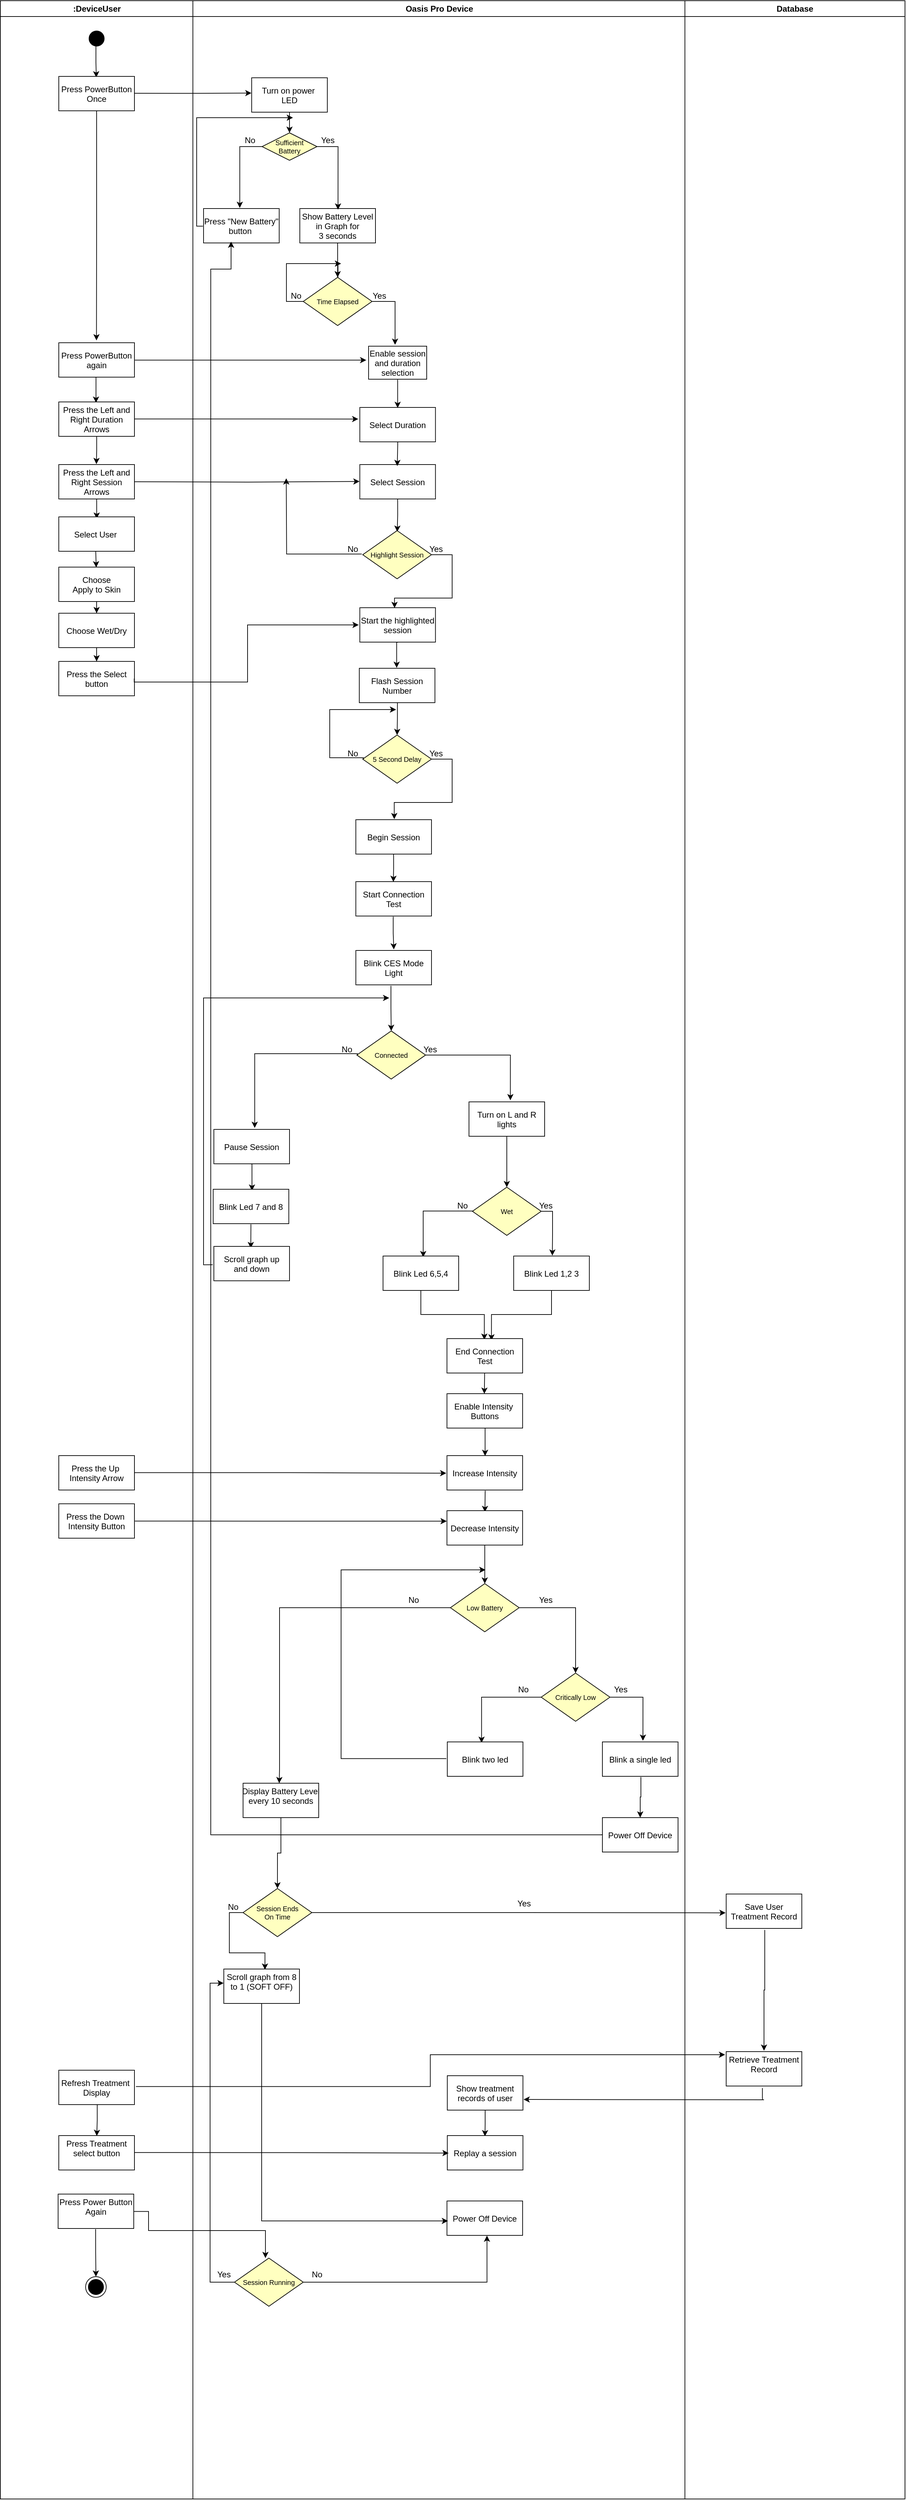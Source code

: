 <mxfile version="20.5.3" type="device"><diagram name="Page-1" id="e7e014a7-5840-1c2e-5031-d8a46d1fe8dd"><mxGraphModel dx="1985" dy="1048" grid="1" gridSize="10" guides="1" tooltips="1" connect="1" arrows="1" fold="1" page="1" pageScale="1" pageWidth="1169" pageHeight="826" background="none" math="0" shadow="0"><root><mxCell id="0"/><mxCell id="1" parent="0"/><mxCell id="2" value=":DeviceUser" style="swimlane;whiteSpace=wrap" parent="1" vertex="1"><mxGeometry x="164.5" y="120" width="280" height="3630" as="geometry"/></mxCell><mxCell id="xCGRCkNnECXF0mcCylmq-42" style="edgeStyle=orthogonalEdgeStyle;rounded=0;orthogonalLoop=1;jettySize=auto;html=1;entryX=0.496;entryY=0.03;entryDx=0;entryDy=0;entryPerimeter=0;strokeColor=#000000;exitX=0.467;exitY=0.827;exitDx=0;exitDy=0;exitPerimeter=0;" parent="2" source="5" target="7" edge="1"><mxGeometry relative="1" as="geometry"/></mxCell><mxCell id="5" value="" style="ellipse;shape=startState;fillColor=#000000;strokeColor=#000000;" parent="2" vertex="1"><mxGeometry x="125" y="40" width="30" height="30" as="geometry"/></mxCell><mxCell id="xCGRCkNnECXF0mcCylmq-46" style="edgeStyle=orthogonalEdgeStyle;rounded=0;orthogonalLoop=1;jettySize=auto;html=1;entryX=0.498;entryY=-0.068;entryDx=0;entryDy=0;entryPerimeter=0;strokeColor=#000000;" parent="2" source="7" target="8" edge="1"><mxGeometry relative="1" as="geometry"/></mxCell><mxCell id="7" value="Press PowerButton &#xA;Once" style="" parent="2" vertex="1"><mxGeometry x="85" y="110" width="110" height="50" as="geometry"/></mxCell><mxCell id="TSYC1X9nS1S2Fd_Y3PfO-71" style="edgeStyle=orthogonalEdgeStyle;rounded=0;orthogonalLoop=1;jettySize=auto;html=1;entryX=0.492;entryY=0.025;entryDx=0;entryDy=0;entryPerimeter=0;fontSize=10;exitX=0.501;exitY=0.999;exitDx=0;exitDy=0;exitPerimeter=0;" parent="2" source="8" target="xCGRCkNnECXF0mcCylmq-43" edge="1"><mxGeometry relative="1" as="geometry"/></mxCell><mxCell id="8" value="Press PowerButton&#xA;again" style="" parent="2" vertex="1"><mxGeometry x="85" y="497" width="110" height="50" as="geometry"/></mxCell><mxCell id="TSYC1X9nS1S2Fd_Y3PfO-193" style="edgeStyle=orthogonalEdgeStyle;rounded=0;orthogonalLoop=1;jettySize=auto;html=1;entryX=0.501;entryY=0.055;entryDx=0;entryDy=0;entryPerimeter=0;fontSize=10;exitX=0.513;exitY=0.996;exitDx=0;exitDy=0;exitPerimeter=0;" parent="2" source="10" target="TSYC1X9nS1S2Fd_Y3PfO-187" edge="1"><mxGeometry relative="1" as="geometry"/></mxCell><mxCell id="10" value="Press the Left and &#xA;Right Session &#xA;Arrows" style="" parent="2" vertex="1"><mxGeometry x="85" y="674" width="110" height="50" as="geometry"/></mxCell><mxCell id="TSYC1X9nS1S2Fd_Y3PfO-73" style="edgeStyle=orthogonalEdgeStyle;rounded=0;orthogonalLoop=1;jettySize=auto;html=1;entryX=0.497;entryY=-0.013;entryDx=0;entryDy=0;entryPerimeter=0;fontSize=10;exitX=0.501;exitY=0.983;exitDx=0;exitDy=0;exitPerimeter=0;" parent="2" source="xCGRCkNnECXF0mcCylmq-43" target="10" edge="1"><mxGeometry relative="1" as="geometry"/></mxCell><mxCell id="xCGRCkNnECXF0mcCylmq-43" value="Press the Left and&#xA;Right Duration &#xA;Arrows" style="" parent="2" vertex="1"><mxGeometry x="85" y="583" width="110" height="50" as="geometry"/></mxCell><mxCell id="38" value="" style="ellipse;shape=endState;fillColor=#000000;strokeColor=#000000;" parent="2" vertex="1"><mxGeometry x="124" y="3307" width="30" height="30" as="geometry"/></mxCell><mxCell id="TSYC1X9nS1S2Fd_Y3PfO-55" value="Press the Select &#xA;button" style="" parent="2" vertex="1"><mxGeometry x="85" y="960" width="110" height="50" as="geometry"/></mxCell><mxCell id="TSYC1X9nS1S2Fd_Y3PfO-167" value="Press the Up &#xA;Intensity Arrow" style="" parent="2" vertex="1"><mxGeometry x="85" y="2114" width="110" height="50" as="geometry"/></mxCell><mxCell id="TSYC1X9nS1S2Fd_Y3PfO-171" value="Press the Down &#xA;Intensity Button" style="" parent="2" vertex="1"><mxGeometry x="85" y="2184" width="110" height="50" as="geometry"/></mxCell><mxCell id="TSYC1X9nS1S2Fd_Y3PfO-194" style="edgeStyle=orthogonalEdgeStyle;rounded=0;orthogonalLoop=1;jettySize=auto;html=1;entryX=0.495;entryY=0.009;entryDx=0;entryDy=0;entryPerimeter=0;fontSize=10;exitX=0.488;exitY=0.984;exitDx=0;exitDy=0;exitPerimeter=0;" parent="2" source="TSYC1X9nS1S2Fd_Y3PfO-187" target="TSYC1X9nS1S2Fd_Y3PfO-189" edge="1"><mxGeometry relative="1" as="geometry"/></mxCell><mxCell id="TSYC1X9nS1S2Fd_Y3PfO-187" value="Select User " style="" parent="2" vertex="1"><mxGeometry x="85" y="750" width="110" height="50" as="geometry"/></mxCell><mxCell id="TSYC1X9nS1S2Fd_Y3PfO-196" style="edgeStyle=orthogonalEdgeStyle;rounded=0;orthogonalLoop=1;jettySize=auto;html=1;entryX=0.5;entryY=0;entryDx=0;entryDy=0;entryPerimeter=0;fontSize=10;" parent="2" source="TSYC1X9nS1S2Fd_Y3PfO-189" target="TSYC1X9nS1S2Fd_Y3PfO-190" edge="1"><mxGeometry relative="1" as="geometry"/></mxCell><mxCell id="TSYC1X9nS1S2Fd_Y3PfO-189" value="Choose&#xA;Apply to Skin" style="" parent="2" vertex="1"><mxGeometry x="85" y="823" width="110" height="50" as="geometry"/></mxCell><mxCell id="TSYC1X9nS1S2Fd_Y3PfO-197" style="edgeStyle=orthogonalEdgeStyle;rounded=0;orthogonalLoop=1;jettySize=auto;html=1;entryX=0.5;entryY=0;entryDx=0;entryDy=0;entryPerimeter=0;fontSize=10;" parent="2" source="TSYC1X9nS1S2Fd_Y3PfO-190" target="TSYC1X9nS1S2Fd_Y3PfO-55" edge="1"><mxGeometry relative="1" as="geometry"/></mxCell><mxCell id="TSYC1X9nS1S2Fd_Y3PfO-190" value="Choose Wet/Dry" style="" parent="2" vertex="1"><mxGeometry x="85" y="890" width="110" height="50" as="geometry"/></mxCell><mxCell id="ixWqm1Ym514ORjTj2VYn-42" style="edgeStyle=orthogonalEdgeStyle;rounded=0;orthogonalLoop=1;jettySize=auto;html=1;entryX=0.502;entryY=0.011;entryDx=0;entryDy=0;entryPerimeter=0;exitX=0.508;exitY=1.007;exitDx=0;exitDy=0;exitPerimeter=0;" edge="1" parent="2" source="TSYC1X9nS1S2Fd_Y3PfO-198" target="ixWqm1Ym514ORjTj2VYn-39"><mxGeometry relative="1" as="geometry"/></mxCell><mxCell id="TSYC1X9nS1S2Fd_Y3PfO-198" value="Refresh Treatment &#xA;Display" style="" parent="2" vertex="1"><mxGeometry x="85" y="3007" width="110" height="50" as="geometry"/></mxCell><mxCell id="ixWqm1Ym514ORjTj2VYn-39" value="Press Treatment &#xA;select button&#xA;" style="" vertex="1" parent="2"><mxGeometry x="85" y="3102" width="110" height="50" as="geometry"/></mxCell><mxCell id="ixWqm1Ym514ORjTj2VYn-72" style="edgeStyle=orthogonalEdgeStyle;rounded=0;orthogonalLoop=1;jettySize=auto;html=1;entryX=0.5;entryY=0;entryDx=0;entryDy=0;exitX=0.496;exitY=1.02;exitDx=0;exitDy=0;exitPerimeter=0;" edge="1" parent="2" source="ixWqm1Ym514ORjTj2VYn-68" target="38"><mxGeometry relative="1" as="geometry"/></mxCell><mxCell id="ixWqm1Ym514ORjTj2VYn-68" value="Press Power Button&#xA;Again&#xA;" style="" vertex="1" parent="2"><mxGeometry x="84" y="3187" width="110" height="50" as="geometry"/></mxCell><mxCell id="3" value="Oasis Pro Device" style="swimlane;whiteSpace=wrap" parent="1" vertex="1"><mxGeometry x="444.5" y="120" width="715.5" height="3630" as="geometry"/></mxCell><mxCell id="xCGRCkNnECXF0mcCylmq-45" style="edgeStyle=orthogonalEdgeStyle;rounded=0;orthogonalLoop=1;jettySize=auto;html=1;entryX=0.5;entryY=0;entryDx=0;entryDy=0;strokeColor=#000000;" parent="3" source="15" target="21" edge="1"><mxGeometry relative="1" as="geometry"/></mxCell><mxCell id="15" value="Turn on power &#xA;LED" style="" parent="3" vertex="1"><mxGeometry x="85.5" y="112" width="110" height="50" as="geometry"/></mxCell><mxCell id="16" value="Press &quot;New Battery&quot; &#xA;button " style="" parent="3" vertex="1"><mxGeometry x="15.5" y="302" width="110" height="50" as="geometry"/></mxCell><mxCell id="xCGRCkNnECXF0mcCylmq-62" style="edgeStyle=orthogonalEdgeStyle;rounded=0;orthogonalLoop=1;jettySize=auto;html=1;entryX=0.5;entryY=0;entryDx=0;entryDy=0;strokeColor=#000000;fontSize=10;" parent="3" source="18" target="xCGRCkNnECXF0mcCylmq-61" edge="1"><mxGeometry relative="1" as="geometry"/></mxCell><mxCell id="18" value="Show Battery Level &#xA;in Graph for &#xA;3 seconds" style="" parent="3" vertex="1"><mxGeometry x="155.5" y="302" width="110" height="50" as="geometry"/></mxCell><mxCell id="xCGRCkNnECXF0mcCylmq-47" style="edgeStyle=orthogonalEdgeStyle;rounded=0;orthogonalLoop=1;jettySize=auto;html=1;entryX=0.479;entryY=-0.018;entryDx=0;entryDy=0;entryPerimeter=0;strokeColor=#000000;exitX=0;exitY=0.5;exitDx=0;exitDy=0;" parent="3" source="21" target="16" edge="1"><mxGeometry relative="1" as="geometry"/></mxCell><mxCell id="xCGRCkNnECXF0mcCylmq-48" style="edgeStyle=orthogonalEdgeStyle;rounded=0;orthogonalLoop=1;jettySize=auto;html=1;exitX=1;exitY=0.5;exitDx=0;exitDy=0;entryX=0.505;entryY=0.032;entryDx=0;entryDy=0;entryPerimeter=0;strokeColor=#000000;" parent="3" source="21" target="18" edge="1"><mxGeometry relative="1" as="geometry"/></mxCell><mxCell id="21" value="Sufficient &#xA;Battery" style="rhombus;fillColor=#ffffc0;strokeColor=#000000;fontSize=10;" parent="3" vertex="1"><mxGeometry x="100.5" y="192" width="80" height="40" as="geometry"/></mxCell><mxCell id="xCGRCkNnECXF0mcCylmq-49" value="No" style="text;strokeColor=none;fillColor=none;align=left;verticalAlign=top;spacingLeft=4;spacingRight=4;overflow=hidden;rotatable=0;points=[[0,0.5],[1,0.5]];portConstraint=eastwest;" parent="3" vertex="1"><mxGeometry x="69.5" y="189" width="30.5" height="26" as="geometry"/></mxCell><mxCell id="xCGRCkNnECXF0mcCylmq-60" value="Yes" style="text;strokeColor=none;fillColor=none;align=left;verticalAlign=top;spacingLeft=4;spacingRight=4;overflow=hidden;rotatable=0;points=[[0,0.5],[1,0.5]];portConstraint=eastwest;" parent="3" vertex="1"><mxGeometry x="180.5" y="189" width="30.5" height="26" as="geometry"/></mxCell><mxCell id="xCGRCkNnECXF0mcCylmq-71" style="edgeStyle=orthogonalEdgeStyle;rounded=0;orthogonalLoop=1;jettySize=auto;html=1;strokeColor=#000000;fontSize=10;" parent="3" source="xCGRCkNnECXF0mcCylmq-61" edge="1"><mxGeometry relative="1" as="geometry"><Array as="points"><mxPoint x="294" y="437"/><mxPoint x="294" y="500"/></Array><mxPoint x="294.5" y="500" as="targetPoint"/></mxGeometry></mxCell><mxCell id="xCGRCkNnECXF0mcCylmq-75" style="edgeStyle=orthogonalEdgeStyle;rounded=0;orthogonalLoop=1;jettySize=auto;html=1;strokeColor=#000000;fontSize=10;" parent="3" source="xCGRCkNnECXF0mcCylmq-61" edge="1"><mxGeometry relative="1" as="geometry"><mxPoint x="215.5" y="382" as="targetPoint"/><Array as="points"><mxPoint x="211" y="382"/><mxPoint x="136" y="382"/><mxPoint x="136" y="437"/><mxPoint x="211" y="437"/></Array></mxGeometry></mxCell><mxCell id="xCGRCkNnECXF0mcCylmq-61" value="Time Elapsed" style="rhombus;fillColor=#ffffc0;strokeColor=#000000;fontSize=10;" parent="3" vertex="1"><mxGeometry x="160.5" y="402" width="100" height="70" as="geometry"/></mxCell><mxCell id="TSYC1X9nS1S2Fd_Y3PfO-72" style="edgeStyle=orthogonalEdgeStyle;rounded=0;orthogonalLoop=1;jettySize=auto;html=1;entryX=0.5;entryY=0.016;entryDx=0;entryDy=0;entryPerimeter=0;fontSize=10;exitX=0.5;exitY=1.014;exitDx=0;exitDy=0;exitPerimeter=0;" parent="3" source="xCGRCkNnECXF0mcCylmq-70" target="TSYC1X9nS1S2Fd_Y3PfO-52" edge="1"><mxGeometry relative="1" as="geometry"/></mxCell><mxCell id="xCGRCkNnECXF0mcCylmq-70" value="Enable session &#xA;and duration &#xA;selection" style="" parent="3" vertex="1"><mxGeometry x="255.5" y="502" width="84.5" height="48" as="geometry"/></mxCell><mxCell id="xCGRCkNnECXF0mcCylmq-72" value="Yes" style="text;strokeColor=none;fillColor=none;align=left;verticalAlign=top;spacingLeft=4;spacingRight=4;overflow=hidden;rotatable=0;points=[[0,0.5],[1,0.5]];portConstraint=eastwest;" parent="3" vertex="1"><mxGeometry x="255.5" y="415" width="30.5" height="26" as="geometry"/></mxCell><mxCell id="xCGRCkNnECXF0mcCylmq-76" value="No" style="text;strokeColor=none;fillColor=none;align=left;verticalAlign=top;spacingLeft=4;spacingRight=4;overflow=hidden;rotatable=0;points=[[0,0.5],[1,0.5]];portConstraint=eastwest;" parent="3" vertex="1"><mxGeometry x="136.5" y="415" width="30.5" height="26" as="geometry"/></mxCell><mxCell id="TSYC1X9nS1S2Fd_Y3PfO-70" style="edgeStyle=orthogonalEdgeStyle;rounded=0;orthogonalLoop=1;jettySize=auto;html=1;entryX=0.502;entryY=0.024;entryDx=0;entryDy=0;entryPerimeter=0;fontSize=10;exitX=0.5;exitY=1.009;exitDx=0;exitDy=0;exitPerimeter=0;" parent="3" source="xCGRCkNnECXF0mcCylmq-89" target="TSYC1X9nS1S2Fd_Y3PfO-61" edge="1"><mxGeometry relative="1" as="geometry"/></mxCell><mxCell id="xCGRCkNnECXF0mcCylmq-89" value="Select Session" style="" parent="3" vertex="1"><mxGeometry x="242.75" y="674" width="110" height="50" as="geometry"/></mxCell><mxCell id="TSYC1X9nS1S2Fd_Y3PfO-74" style="edgeStyle=orthogonalEdgeStyle;rounded=0;orthogonalLoop=1;jettySize=auto;html=1;entryX=0.495;entryY=0.043;entryDx=0;entryDy=0;entryPerimeter=0;fontSize=10;exitX=0.502;exitY=0.976;exitDx=0;exitDy=0;exitPerimeter=0;" parent="3" source="TSYC1X9nS1S2Fd_Y3PfO-52" target="xCGRCkNnECXF0mcCylmq-89" edge="1"><mxGeometry relative="1" as="geometry"/></mxCell><mxCell id="TSYC1X9nS1S2Fd_Y3PfO-52" value="Select Duration" style="" parent="3" vertex="1"><mxGeometry x="242.75" y="591" width="110" height="50" as="geometry"/></mxCell><mxCell id="TSYC1X9nS1S2Fd_Y3PfO-82" style="edgeStyle=orthogonalEdgeStyle;rounded=0;orthogonalLoop=1;jettySize=auto;html=1;entryX=0.494;entryY=-0.012;entryDx=0;entryDy=0;entryPerimeter=0;fontSize=10;exitX=0.502;exitY=1.005;exitDx=0;exitDy=0;exitPerimeter=0;" parent="3" source="TSYC1X9nS1S2Fd_Y3PfO-56" target="TSYC1X9nS1S2Fd_Y3PfO-79" edge="1"><mxGeometry relative="1" as="geometry"/></mxCell><mxCell id="TSYC1X9nS1S2Fd_Y3PfO-56" value="Start the highlighted &#xA;session" style="" parent="3" vertex="1"><mxGeometry x="242.75" y="882" width="110" height="50" as="geometry"/></mxCell><mxCell id="TSYC1X9nS1S2Fd_Y3PfO-59" style="edgeStyle=orthogonalEdgeStyle;rounded=0;orthogonalLoop=1;jettySize=auto;html=1;strokeColor=#000000;fontSize=10;entryX=0.459;entryY=0.009;entryDx=0;entryDy=0;entryPerimeter=0;" parent="3" source="TSYC1X9nS1S2Fd_Y3PfO-61" target="TSYC1X9nS1S2Fd_Y3PfO-56" edge="1"><mxGeometry relative="1" as="geometry"><Array as="points"><mxPoint x="377" y="805"/><mxPoint x="377" y="868"/><mxPoint x="293" y="868"/></Array><mxPoint x="376.98" y="868" as="targetPoint"/></mxGeometry></mxCell><mxCell id="TSYC1X9nS1S2Fd_Y3PfO-61" value="Highlight Session" style="rhombus;fillColor=#ffffc0;strokeColor=#000000;fontSize=10;" parent="3" vertex="1"><mxGeometry x="246.98" y="770" width="100" height="70" as="geometry"/></mxCell><mxCell id="TSYC1X9nS1S2Fd_Y3PfO-62" value="Yes" style="text;strokeColor=none;fillColor=none;align=left;verticalAlign=top;spacingLeft=4;spacingRight=4;overflow=hidden;rotatable=0;points=[[0,0.5],[1,0.5]];portConstraint=eastwest;" parent="3" vertex="1"><mxGeometry x="337.98" y="783" width="30.5" height="26" as="geometry"/></mxCell><mxCell id="TSYC1X9nS1S2Fd_Y3PfO-63" value="No" style="text;strokeColor=none;fillColor=none;align=left;verticalAlign=top;spacingLeft=4;spacingRight=4;overflow=hidden;rotatable=0;points=[[0,0.5],[1,0.5]];portConstraint=eastwest;" parent="3" vertex="1"><mxGeometry x="218.98" y="783" width="30.5" height="26" as="geometry"/></mxCell><mxCell id="TSYC1X9nS1S2Fd_Y3PfO-75" style="edgeStyle=orthogonalEdgeStyle;rounded=0;orthogonalLoop=1;jettySize=auto;html=1;strokeColor=#000000;fontSize=10;entryX=0.508;entryY=-0.014;entryDx=0;entryDy=0;entryPerimeter=0;" parent="3" source="TSYC1X9nS1S2Fd_Y3PfO-76" target="TSYC1X9nS1S2Fd_Y3PfO-80" edge="1"><mxGeometry relative="1" as="geometry"><Array as="points"><mxPoint x="377" y="1102"/><mxPoint x="377" y="1165"/><mxPoint x="293" y="1165"/></Array><mxPoint x="293.22" y="1179.45" as="targetPoint"/></mxGeometry></mxCell><mxCell id="TSYC1X9nS1S2Fd_Y3PfO-76" value="5 Second Delay" style="rhombus;fillColor=#ffffc0;strokeColor=#000000;fontSize=10;" parent="3" vertex="1"><mxGeometry x="246.96" y="1067" width="100" height="70" as="geometry"/></mxCell><mxCell id="TSYC1X9nS1S2Fd_Y3PfO-77" value="Yes" style="text;strokeColor=none;fillColor=none;align=left;verticalAlign=top;spacingLeft=4;spacingRight=4;overflow=hidden;rotatable=0;points=[[0,0.5],[1,0.5]];portConstraint=eastwest;" parent="3" vertex="1"><mxGeometry x="337.96" y="1080" width="30.5" height="26" as="geometry"/></mxCell><mxCell id="TSYC1X9nS1S2Fd_Y3PfO-87" style="edgeStyle=orthogonalEdgeStyle;rounded=0;orthogonalLoop=1;jettySize=auto;html=1;fontSize=10;exitX=0.948;exitY=0.849;exitDx=0;exitDy=0;exitPerimeter=0;" parent="3" source="TSYC1X9nS1S2Fd_Y3PfO-78" edge="1"><mxGeometry relative="1" as="geometry"><mxPoint x="295.5" y="1030" as="targetPoint"/><Array as="points"><mxPoint x="248" y="1100"/><mxPoint x="199" y="1100"/><mxPoint x="199" y="1030"/></Array></mxGeometry></mxCell><mxCell id="TSYC1X9nS1S2Fd_Y3PfO-78" value="No" style="text;strokeColor=none;fillColor=none;align=left;verticalAlign=top;spacingLeft=4;spacingRight=4;overflow=hidden;rotatable=0;points=[[0,0.5],[1,0.5]];portConstraint=eastwest;" parent="3" vertex="1"><mxGeometry x="218.96" y="1080" width="30.5" height="26" as="geometry"/></mxCell><mxCell id="TSYC1X9nS1S2Fd_Y3PfO-85" style="edgeStyle=orthogonalEdgeStyle;rounded=0;orthogonalLoop=1;jettySize=auto;html=1;entryX=0.5;entryY=0;entryDx=0;entryDy=0;fontSize=10;exitX=0.504;exitY=1.001;exitDx=0;exitDy=0;exitPerimeter=0;" parent="3" source="TSYC1X9nS1S2Fd_Y3PfO-79" target="TSYC1X9nS1S2Fd_Y3PfO-76" edge="1"><mxGeometry relative="1" as="geometry"/></mxCell><mxCell id="TSYC1X9nS1S2Fd_Y3PfO-79" value="Flash Session &#xA;Number" style="" parent="3" vertex="1"><mxGeometry x="241.98" y="970" width="110" height="50" as="geometry"/></mxCell><mxCell id="TSYC1X9nS1S2Fd_Y3PfO-89" style="edgeStyle=orthogonalEdgeStyle;rounded=0;orthogonalLoop=1;jettySize=auto;html=1;entryX=0.496;entryY=0.008;entryDx=0;entryDy=0;entryPerimeter=0;fontSize=10;exitX=0.499;exitY=0.989;exitDx=0;exitDy=0;exitPerimeter=0;" parent="3" source="TSYC1X9nS1S2Fd_Y3PfO-80" target="TSYC1X9nS1S2Fd_Y3PfO-88" edge="1"><mxGeometry relative="1" as="geometry"/></mxCell><mxCell id="TSYC1X9nS1S2Fd_Y3PfO-80" value="Begin Session" style="" parent="3" vertex="1"><mxGeometry x="236.96" y="1190" width="110" height="50" as="geometry"/></mxCell><mxCell id="TSYC1X9nS1S2Fd_Y3PfO-91" style="edgeStyle=orthogonalEdgeStyle;rounded=0;orthogonalLoop=1;jettySize=auto;html=1;entryX=0.502;entryY=-0.029;entryDx=0;entryDy=0;entryPerimeter=0;fontSize=10;exitX=0.494;exitY=1.017;exitDx=0;exitDy=0;exitPerimeter=0;" parent="3" source="TSYC1X9nS1S2Fd_Y3PfO-88" target="TSYC1X9nS1S2Fd_Y3PfO-90" edge="1"><mxGeometry relative="1" as="geometry"/></mxCell><mxCell id="TSYC1X9nS1S2Fd_Y3PfO-88" value="Start Connection&#xA;Test" style="" parent="3" vertex="1"><mxGeometry x="236.96" y="1280" width="110" height="50" as="geometry"/></mxCell><mxCell id="TSYC1X9nS1S2Fd_Y3PfO-90" value="Blink CES Mode&#xA;Light" style="" parent="3" vertex="1"><mxGeometry x="236.98" y="1380" width="110" height="50" as="geometry"/></mxCell><mxCell id="TSYC1X9nS1S2Fd_Y3PfO-94" value="Connected" style="rhombus;fillColor=#ffffc0;strokeColor=#000000;fontSize=10;" parent="3" vertex="1"><mxGeometry x="238.41" y="1496.95" width="100" height="70" as="geometry"/></mxCell><mxCell id="TSYC1X9nS1S2Fd_Y3PfO-177" style="edgeStyle=orthogonalEdgeStyle;rounded=0;orthogonalLoop=1;jettySize=auto;html=1;entryX=0.547;entryY=-0.046;entryDx=0;entryDy=0;entryPerimeter=0;fontSize=10;" parent="3" source="TSYC1X9nS1S2Fd_Y3PfO-94" target="TSYC1X9nS1S2Fd_Y3PfO-175" edge="1"><mxGeometry relative="1" as="geometry"/></mxCell><mxCell id="TSYC1X9nS1S2Fd_Y3PfO-95" value="Yes" style="text;strokeColor=none;fillColor=none;align=left;verticalAlign=top;spacingLeft=4;spacingRight=4;overflow=hidden;rotatable=0;points=[[0,0.5],[1,0.5]];portConstraint=eastwest;" parent="3" vertex="1"><mxGeometry x="329.41" y="1509.95" width="30.5" height="26" as="geometry"/></mxCell><mxCell id="TSYC1X9nS1S2Fd_Y3PfO-96" style="edgeStyle=orthogonalEdgeStyle;rounded=0;orthogonalLoop=1;jettySize=auto;html=1;fontSize=10;exitX=0.948;exitY=0.849;exitDx=0;exitDy=0;exitPerimeter=0;entryX=0.54;entryY=-0.043;entryDx=0;entryDy=0;entryPerimeter=0;" parent="3" source="TSYC1X9nS1S2Fd_Y3PfO-97" target="TSYC1X9nS1S2Fd_Y3PfO-99" edge="1"><mxGeometry relative="1" as="geometry"><mxPoint x="155.5" y="1630" as="targetPoint"/><Array as="points"><mxPoint x="239" y="1530"/><mxPoint x="90" y="1530"/></Array></mxGeometry></mxCell><mxCell id="TSYC1X9nS1S2Fd_Y3PfO-97" value="No" style="text;strokeColor=none;fillColor=none;align=left;verticalAlign=top;spacingLeft=4;spacingRight=4;overflow=hidden;rotatable=0;points=[[0,0.5],[1,0.5]];portConstraint=eastwest;" parent="3" vertex="1"><mxGeometry x="210.41" y="1509.95" width="30.5" height="26" as="geometry"/></mxCell><mxCell id="TSYC1X9nS1S2Fd_Y3PfO-98" style="edgeStyle=orthogonalEdgeStyle;rounded=0;orthogonalLoop=1;jettySize=auto;html=1;entryX=0.5;entryY=0;entryDx=0;entryDy=0;fontSize=10;exitX=0.464;exitY=1.028;exitDx=0;exitDy=0;exitPerimeter=0;" parent="3" source="TSYC1X9nS1S2Fd_Y3PfO-90" target="TSYC1X9nS1S2Fd_Y3PfO-94" edge="1"><mxGeometry relative="1" as="geometry"><mxPoint x="288.87" y="1450" as="sourcePoint"/></mxGeometry></mxCell><mxCell id="TSYC1X9nS1S2Fd_Y3PfO-152" style="edgeStyle=orthogonalEdgeStyle;rounded=0;orthogonalLoop=1;jettySize=auto;html=1;entryX=0.513;entryY=0.042;entryDx=0;entryDy=0;entryPerimeter=0;fontSize=10;exitX=0.493;exitY=1.002;exitDx=0;exitDy=0;exitPerimeter=0;" parent="3" source="TSYC1X9nS1S2Fd_Y3PfO-99" target="TSYC1X9nS1S2Fd_Y3PfO-100" edge="1"><mxGeometry relative="1" as="geometry"/></mxCell><mxCell id="TSYC1X9nS1S2Fd_Y3PfO-99" value="Pause Session" style="" parent="3" vertex="1"><mxGeometry x="30.5" y="1640" width="110" height="50" as="geometry"/></mxCell><mxCell id="TSYC1X9nS1S2Fd_Y3PfO-153" style="edgeStyle=orthogonalEdgeStyle;rounded=0;orthogonalLoop=1;jettySize=auto;html=1;entryX=0.488;entryY=0.052;entryDx=0;entryDy=0;entryPerimeter=0;fontSize=10;exitX=0.499;exitY=1.018;exitDx=0;exitDy=0;exitPerimeter=0;" parent="3" source="TSYC1X9nS1S2Fd_Y3PfO-100" target="TSYC1X9nS1S2Fd_Y3PfO-149" edge="1"><mxGeometry relative="1" as="geometry"/></mxCell><mxCell id="TSYC1X9nS1S2Fd_Y3PfO-100" value="Blink Led 7 and 8" style="" parent="3" vertex="1"><mxGeometry x="29.5" y="1727" width="110" height="50" as="geometry"/></mxCell><mxCell id="TSYC1X9nS1S2Fd_Y3PfO-149" value="Scroll graph up&#xA;and down" style="" parent="3" vertex="1"><mxGeometry x="30.5" y="1810" width="110" height="50" as="geometry"/></mxCell><mxCell id="TSYC1X9nS1S2Fd_Y3PfO-155" value="Wet" style="rhombus;fillColor=#ffffc0;strokeColor=#000000;fontSize=10;" parent="3" vertex="1"><mxGeometry x="406.5" y="1724" width="100" height="70" as="geometry"/></mxCell><mxCell id="TSYC1X9nS1S2Fd_Y3PfO-161" style="edgeStyle=orthogonalEdgeStyle;rounded=0;orthogonalLoop=1;jettySize=auto;html=1;entryX=0.511;entryY=-0.012;entryDx=0;entryDy=0;entryPerimeter=0;fontSize=10;exitX=1;exitY=0.5;exitDx=0;exitDy=0;" parent="3" source="TSYC1X9nS1S2Fd_Y3PfO-155" target="TSYC1X9nS1S2Fd_Y3PfO-159" edge="1"><mxGeometry relative="1" as="geometry"><Array as="points"><mxPoint x="523" y="1759"/><mxPoint x="523" y="1793"/><mxPoint x="523" y="1793"/></Array></mxGeometry></mxCell><mxCell id="TSYC1X9nS1S2Fd_Y3PfO-156" value="Yes" style="text;strokeColor=none;fillColor=none;align=left;verticalAlign=top;spacingLeft=4;spacingRight=4;overflow=hidden;rotatable=0;points=[[0,0.5],[1,0.5]];portConstraint=eastwest;" parent="3" vertex="1"><mxGeometry x="497.5" y="1737" width="30.5" height="26" as="geometry"/></mxCell><mxCell id="TSYC1X9nS1S2Fd_Y3PfO-160" style="edgeStyle=orthogonalEdgeStyle;rounded=0;orthogonalLoop=1;jettySize=auto;html=1;entryX=0.531;entryY=0.034;entryDx=0;entryDy=0;entryPerimeter=0;fontSize=10;exitX=0.964;exitY=0.831;exitDx=0;exitDy=0;exitPerimeter=0;" parent="3" source="TSYC1X9nS1S2Fd_Y3PfO-157" target="TSYC1X9nS1S2Fd_Y3PfO-158" edge="1"><mxGeometry relative="1" as="geometry"/></mxCell><mxCell id="TSYC1X9nS1S2Fd_Y3PfO-157" value="No" style="text;strokeColor=none;fillColor=none;align=left;verticalAlign=top;spacingLeft=4;spacingRight=4;overflow=hidden;rotatable=0;points=[[0,0.5],[1,0.5]];portConstraint=eastwest;" parent="3" vertex="1"><mxGeometry x="378.5" y="1737" width="30.5" height="26" as="geometry"/></mxCell><mxCell id="TSYC1X9nS1S2Fd_Y3PfO-163" style="edgeStyle=orthogonalEdgeStyle;rounded=0;orthogonalLoop=1;jettySize=auto;html=1;entryX=0.494;entryY=0.034;entryDx=0;entryDy=0;entryPerimeter=0;fontSize=10;" parent="3" source="TSYC1X9nS1S2Fd_Y3PfO-158" target="TSYC1X9nS1S2Fd_Y3PfO-162" edge="1"><mxGeometry relative="1" as="geometry"/></mxCell><mxCell id="TSYC1X9nS1S2Fd_Y3PfO-158" value="Blink Led 6,5,4" style="" parent="3" vertex="1"><mxGeometry x="276.5" y="1824" width="110" height="50" as="geometry"/></mxCell><mxCell id="TSYC1X9nS1S2Fd_Y3PfO-164" style="edgeStyle=orthogonalEdgeStyle;rounded=0;orthogonalLoop=1;jettySize=auto;html=1;entryX=0.588;entryY=0.055;entryDx=0;entryDy=0;entryPerimeter=0;fontSize=10;" parent="3" source="TSYC1X9nS1S2Fd_Y3PfO-159" target="TSYC1X9nS1S2Fd_Y3PfO-162" edge="1"><mxGeometry relative="1" as="geometry"/></mxCell><mxCell id="TSYC1X9nS1S2Fd_Y3PfO-159" value="Blink Led 1,2 3" style="" parent="3" vertex="1"><mxGeometry x="466.5" y="1824" width="110" height="50" as="geometry"/></mxCell><mxCell id="TSYC1X9nS1S2Fd_Y3PfO-166" style="edgeStyle=orthogonalEdgeStyle;rounded=0;orthogonalLoop=1;jettySize=auto;html=1;entryX=0.494;entryY=0.003;entryDx=0;entryDy=0;entryPerimeter=0;fontSize=10;exitX=0.498;exitY=0.999;exitDx=0;exitDy=0;exitPerimeter=0;" parent="3" source="TSYC1X9nS1S2Fd_Y3PfO-162" target="TSYC1X9nS1S2Fd_Y3PfO-165" edge="1"><mxGeometry relative="1" as="geometry"/></mxCell><mxCell id="TSYC1X9nS1S2Fd_Y3PfO-162" value="End Connection &#xA;Test" style="" parent="3" vertex="1"><mxGeometry x="369.48" y="1944" width="110" height="50" as="geometry"/></mxCell><mxCell id="TSYC1X9nS1S2Fd_Y3PfO-170" style="edgeStyle=orthogonalEdgeStyle;rounded=0;orthogonalLoop=1;jettySize=auto;html=1;entryX=0.504;entryY=0.011;entryDx=0;entryDy=0;entryPerimeter=0;fontSize=10;exitX=0.504;exitY=1.009;exitDx=0;exitDy=0;exitPerimeter=0;" parent="3" source="TSYC1X9nS1S2Fd_Y3PfO-165" target="TSYC1X9nS1S2Fd_Y3PfO-168" edge="1"><mxGeometry relative="1" as="geometry"/></mxCell><mxCell id="TSYC1X9nS1S2Fd_Y3PfO-165" value="Enable Intensity &#xA;Buttons" style="" parent="3" vertex="1"><mxGeometry x="369.48" y="2024" width="110" height="50" as="geometry"/></mxCell><mxCell id="TSYC1X9nS1S2Fd_Y3PfO-174" style="edgeStyle=orthogonalEdgeStyle;rounded=0;orthogonalLoop=1;jettySize=auto;html=1;entryX=0.502;entryY=0.041;entryDx=0;entryDy=0;entryPerimeter=0;fontSize=10;exitX=0.505;exitY=1.018;exitDx=0;exitDy=0;exitPerimeter=0;" parent="3" source="TSYC1X9nS1S2Fd_Y3PfO-168" target="TSYC1X9nS1S2Fd_Y3PfO-172" edge="1"><mxGeometry relative="1" as="geometry"/></mxCell><mxCell id="TSYC1X9nS1S2Fd_Y3PfO-168" value="Increase Intensity" style="" parent="3" vertex="1"><mxGeometry x="369.48" y="2114" width="110" height="50" as="geometry"/></mxCell><mxCell id="ixWqm1Ym514ORjTj2VYn-50" style="edgeStyle=orthogonalEdgeStyle;rounded=0;orthogonalLoop=1;jettySize=auto;html=1;entryX=0.5;entryY=0;entryDx=0;entryDy=0;" edge="1" parent="3" source="TSYC1X9nS1S2Fd_Y3PfO-172" target="ixWqm1Ym514ORjTj2VYn-44"><mxGeometry relative="1" as="geometry"/></mxCell><mxCell id="TSYC1X9nS1S2Fd_Y3PfO-172" value="Decrease Intensity" style="" parent="3" vertex="1"><mxGeometry x="369.46" y="2194" width="110" height="50" as="geometry"/></mxCell><mxCell id="TSYC1X9nS1S2Fd_Y3PfO-178" style="edgeStyle=orthogonalEdgeStyle;rounded=0;orthogonalLoop=1;jettySize=auto;html=1;entryX=0.5;entryY=0;entryDx=0;entryDy=0;fontSize=10;" parent="3" source="TSYC1X9nS1S2Fd_Y3PfO-175" target="TSYC1X9nS1S2Fd_Y3PfO-155" edge="1"><mxGeometry relative="1" as="geometry"/></mxCell><mxCell id="TSYC1X9nS1S2Fd_Y3PfO-175" value="Turn on L and R&#xA;lights" style="" parent="3" vertex="1"><mxGeometry x="401.5" y="1600" width="110" height="50" as="geometry"/></mxCell><mxCell id="ixWqm1Ym514ORjTj2VYn-74" style="edgeStyle=orthogonalEdgeStyle;rounded=0;orthogonalLoop=1;jettySize=auto;html=1;exitX=0;exitY=0.5;exitDx=0;exitDy=0;entryX=0.544;entryY=0.02;entryDx=0;entryDy=0;entryPerimeter=0;" edge="1" parent="3" source="TSYC1X9nS1S2Fd_Y3PfO-179" target="ixWqm1Ym514ORjTj2VYn-73"><mxGeometry relative="1" as="geometry"/></mxCell><mxCell id="TSYC1X9nS1S2Fd_Y3PfO-179" value="&#xA;Session Ends &#xA;On Time&#xA;" style="rhombus;fillColor=#ffffc0;strokeColor=#000000;fontSize=10;" parent="3" vertex="1"><mxGeometry x="72.96" y="2743" width="100" height="70" as="geometry"/></mxCell><mxCell id="TSYC1X9nS1S2Fd_Y3PfO-180" value="Yes" style="text;strokeColor=none;fillColor=none;align=left;verticalAlign=top;spacingLeft=4;spacingRight=4;overflow=hidden;rotatable=0;points=[[0,0.5],[1,0.5]];portConstraint=eastwest;" parent="3" vertex="1"><mxGeometry x="465.96" y="2751" width="30.5" height="26" as="geometry"/></mxCell><mxCell id="TSYC1X9nS1S2Fd_Y3PfO-181" value="No" style="text;strokeColor=none;fillColor=none;align=left;verticalAlign=top;spacingLeft=4;spacingRight=4;overflow=hidden;rotatable=0;points=[[0,0.5],[1,0.5]];portConstraint=eastwest;" parent="3" vertex="1"><mxGeometry x="44.96" y="2756" width="30.5" height="26" as="geometry"/></mxCell><mxCell id="ixWqm1Ym514ORjTj2VYn-41" style="edgeStyle=orthogonalEdgeStyle;rounded=0;orthogonalLoop=1;jettySize=auto;html=1;entryX=0.498;entryY=0.021;entryDx=0;entryDy=0;entryPerimeter=0;" edge="1" parent="3" source="TSYC1X9nS1S2Fd_Y3PfO-199" target="ixWqm1Ym514ORjTj2VYn-40"><mxGeometry relative="1" as="geometry"/></mxCell><mxCell id="TSYC1X9nS1S2Fd_Y3PfO-199" value="Show treatment&#xA;records of user" style="" parent="3" vertex="1"><mxGeometry x="369.96" y="3015" width="110" height="50" as="geometry"/></mxCell><mxCell id="ixWqm1Ym514ORjTj2VYn-40" value="Replay a session" style="" vertex="1" parent="3"><mxGeometry x="369.96" y="3102" width="110" height="50" as="geometry"/></mxCell><mxCell id="ixWqm1Ym514ORjTj2VYn-47" style="edgeStyle=orthogonalEdgeStyle;rounded=0;orthogonalLoop=1;jettySize=auto;html=1;entryX=0.478;entryY=0;entryDx=0;entryDy=0;entryPerimeter=0;" edge="1" parent="3" source="ixWqm1Ym514ORjTj2VYn-44" target="ixWqm1Ym514ORjTj2VYn-65"><mxGeometry relative="1" as="geometry"><mxPoint x="125.5" y="2540" as="targetPoint"/><Array as="points"><mxPoint x="126" y="2335"/><mxPoint x="126" y="2570"/><mxPoint x="126" y="2570"/></Array></mxGeometry></mxCell><mxCell id="ixWqm1Ym514ORjTj2VYn-48" style="edgeStyle=orthogonalEdgeStyle;rounded=0;orthogonalLoop=1;jettySize=auto;html=1;entryX=0.5;entryY=0;entryDx=0;entryDy=0;" edge="1" parent="3" source="ixWqm1Ym514ORjTj2VYn-44" target="ixWqm1Ym514ORjTj2VYn-49"><mxGeometry relative="1" as="geometry"><mxPoint x="556.5" y="2400" as="targetPoint"/></mxGeometry></mxCell><mxCell id="ixWqm1Ym514ORjTj2VYn-44" value="Low Battery" style="rhombus;fillColor=#ffffc0;strokeColor=#000000;fontSize=10;" vertex="1" parent="3"><mxGeometry x="374.46" y="2300" width="100" height="70" as="geometry"/></mxCell><mxCell id="ixWqm1Ym514ORjTj2VYn-54" style="edgeStyle=orthogonalEdgeStyle;rounded=0;orthogonalLoop=1;jettySize=auto;html=1;entryX=0.453;entryY=0.027;entryDx=0;entryDy=0;entryPerimeter=0;" edge="1" parent="3" source="ixWqm1Ym514ORjTj2VYn-49" target="ixWqm1Ym514ORjTj2VYn-51"><mxGeometry relative="1" as="geometry"/></mxCell><mxCell id="ixWqm1Ym514ORjTj2VYn-56" style="edgeStyle=orthogonalEdgeStyle;rounded=0;orthogonalLoop=1;jettySize=auto;html=1;entryX=0.536;entryY=-0.033;entryDx=0;entryDy=0;entryPerimeter=0;exitX=1;exitY=0.5;exitDx=0;exitDy=0;" edge="1" parent="3" source="ixWqm1Ym514ORjTj2VYn-49" target="ixWqm1Ym514ORjTj2VYn-53"><mxGeometry relative="1" as="geometry"/></mxCell><mxCell id="ixWqm1Ym514ORjTj2VYn-49" value="Critically Low" style="rhombus;fillColor=#ffffc0;strokeColor=#000000;fontSize=10;" vertex="1" parent="3"><mxGeometry x="506.5" y="2430" width="100" height="70" as="geometry"/></mxCell><mxCell id="ixWqm1Ym514ORjTj2VYn-51" value="Blink two led" style="" vertex="1" parent="3"><mxGeometry x="369.96" y="2530" width="110" height="50" as="geometry"/></mxCell><mxCell id="ixWqm1Ym514ORjTj2VYn-63" style="edgeStyle=orthogonalEdgeStyle;rounded=0;orthogonalLoop=1;jettySize=auto;html=1;entryX=0.5;entryY=0;entryDx=0;entryDy=0;entryPerimeter=0;exitX=0.509;exitY=1.02;exitDx=0;exitDy=0;exitPerimeter=0;" edge="1" parent="3" source="ixWqm1Ym514ORjTj2VYn-53" target="ixWqm1Ym514ORjTj2VYn-62"><mxGeometry relative="1" as="geometry"/></mxCell><mxCell id="ixWqm1Ym514ORjTj2VYn-53" value="Blink a single led" style="" vertex="1" parent="3"><mxGeometry x="595.5" y="2530" width="110" height="50" as="geometry"/></mxCell><mxCell id="ixWqm1Ym514ORjTj2VYn-57" value="No" style="text;strokeColor=none;fillColor=none;align=left;verticalAlign=top;spacingLeft=4;spacingRight=4;overflow=hidden;rotatable=0;points=[[0,0.5],[1,0.5]];portConstraint=eastwest;" vertex="1" parent="3"><mxGeometry x="467.0" y="2440" width="30.5" height="26" as="geometry"/></mxCell><mxCell id="ixWqm1Ym514ORjTj2VYn-58" value="Yes" style="text;strokeColor=none;fillColor=none;align=left;verticalAlign=top;spacingLeft=4;spacingRight=4;overflow=hidden;rotatable=0;points=[[0,0.5],[1,0.5]];portConstraint=eastwest;" vertex="1" parent="3"><mxGeometry x="606.5" y="2440" width="30.5" height="26" as="geometry"/></mxCell><mxCell id="ixWqm1Ym514ORjTj2VYn-59" value="Yes" style="text;strokeColor=none;fillColor=none;align=left;verticalAlign=top;spacingLeft=4;spacingRight=4;overflow=hidden;rotatable=0;points=[[0,0.5],[1,0.5]];portConstraint=eastwest;" vertex="1" parent="3"><mxGeometry x="497.5" y="2310" width="30.5" height="26" as="geometry"/></mxCell><mxCell id="ixWqm1Ym514ORjTj2VYn-60" value="No" style="text;strokeColor=none;fillColor=none;align=left;verticalAlign=top;spacingLeft=4;spacingRight=4;overflow=hidden;rotatable=0;points=[[0,0.5],[1,0.5]];portConstraint=eastwest;" vertex="1" parent="3"><mxGeometry x="307.46" y="2310" width="30.5" height="26" as="geometry"/></mxCell><mxCell id="ixWqm1Ym514ORjTj2VYn-62" value="Power Off Device" style="" vertex="1" parent="3"><mxGeometry x="595.5" y="2640" width="110" height="50" as="geometry"/></mxCell><mxCell id="ixWqm1Ym514ORjTj2VYn-64" style="edgeStyle=orthogonalEdgeStyle;rounded=0;orthogonalLoop=1;jettySize=auto;html=1;entryX=0.364;entryY=0.96;entryDx=0;entryDy=0;entryPerimeter=0;exitX=-0.003;exitY=0.48;exitDx=0;exitDy=0;exitPerimeter=0;" edge="1" parent="3" source="ixWqm1Ym514ORjTj2VYn-62" target="16"><mxGeometry relative="1" as="geometry"><mxPoint x="675.5" y="320" as="targetPoint"/><Array as="points"><mxPoint x="595" y="2665"/><mxPoint x="26" y="2665"/><mxPoint x="26" y="390"/><mxPoint x="56" y="390"/></Array></mxGeometry></mxCell><mxCell id="ixWqm1Ym514ORjTj2VYn-66" style="edgeStyle=orthogonalEdgeStyle;rounded=0;orthogonalLoop=1;jettySize=auto;html=1;entryX=0.5;entryY=0;entryDx=0;entryDy=0;" edge="1" parent="3" source="ixWqm1Ym514ORjTj2VYn-65" target="TSYC1X9nS1S2Fd_Y3PfO-179"><mxGeometry relative="1" as="geometry"/></mxCell><mxCell id="ixWqm1Ym514ORjTj2VYn-65" value="Display Battery Level&#xA;every 10 seconds&#xA;" style="" vertex="1" parent="3"><mxGeometry x="72.96" y="2590" width="110" height="50" as="geometry"/></mxCell><mxCell id="ixWqm1Ym514ORjTj2VYn-69" value="Power Off Device" style="" vertex="1" parent="3"><mxGeometry x="369.48" y="3197" width="110" height="50" as="geometry"/></mxCell><mxCell id="ixWqm1Ym514ORjTj2VYn-75" style="edgeStyle=orthogonalEdgeStyle;rounded=0;orthogonalLoop=1;jettySize=auto;html=1;entryX=0.014;entryY=0.583;entryDx=0;entryDy=0;entryPerimeter=0;" edge="1" parent="3" source="ixWqm1Ym514ORjTj2VYn-73" target="ixWqm1Ym514ORjTj2VYn-69"><mxGeometry relative="1" as="geometry"><Array as="points"><mxPoint x="100" y="3226"/><mxPoint x="371" y="3226"/></Array></mxGeometry></mxCell><mxCell id="ixWqm1Ym514ORjTj2VYn-73" value="Scroll graph from 8&#xA;to 1 (SOFT OFF)&#xA;" style="" vertex="1" parent="3"><mxGeometry x="44.96" y="2860" width="110" height="50" as="geometry"/></mxCell><mxCell id="ixWqm1Ym514ORjTj2VYn-78" style="edgeStyle=orthogonalEdgeStyle;rounded=0;orthogonalLoop=1;jettySize=auto;html=1;entryX=-0.002;entryY=0.409;entryDx=0;entryDy=0;entryPerimeter=0;" edge="1" parent="3" source="ixWqm1Ym514ORjTj2VYn-76" target="ixWqm1Ym514ORjTj2VYn-73"><mxGeometry relative="1" as="geometry"><Array as="points"><mxPoint x="25" y="3315"/><mxPoint x="25" y="2880"/></Array></mxGeometry></mxCell><mxCell id="ixWqm1Ym514ORjTj2VYn-80" style="edgeStyle=orthogonalEdgeStyle;rounded=0;orthogonalLoop=1;jettySize=auto;html=1;entryX=0.529;entryY=1.006;entryDx=0;entryDy=0;entryPerimeter=0;" edge="1" parent="3" source="ixWqm1Ym514ORjTj2VYn-76" target="ixWqm1Ym514ORjTj2VYn-69"><mxGeometry relative="1" as="geometry"/></mxCell><mxCell id="ixWqm1Ym514ORjTj2VYn-76" value="Session Running" style="rhombus;fillColor=#ffffc0;strokeColor=#000000;fontSize=10;" vertex="1" parent="3"><mxGeometry x="60.5" y="3280" width="100" height="70" as="geometry"/></mxCell><mxCell id="ixWqm1Ym514ORjTj2VYn-79" value="Yes" style="text;strokeColor=none;fillColor=none;align=left;verticalAlign=top;spacingLeft=4;spacingRight=4;overflow=hidden;rotatable=0;points=[[0,0.5],[1,0.5]];portConstraint=eastwest;" vertex="1" parent="3"><mxGeometry x="29.5" y="3290" width="30.5" height="26" as="geometry"/></mxCell><mxCell id="ixWqm1Ym514ORjTj2VYn-81" value="No" style="text;strokeColor=none;fillColor=none;align=left;verticalAlign=top;spacingLeft=4;spacingRight=4;overflow=hidden;rotatable=0;points=[[0,0.5],[1,0.5]];portConstraint=eastwest;" vertex="1" parent="3"><mxGeometry x="167.0" y="3290" width="30.5" height="26" as="geometry"/></mxCell><mxCell id="4" value="Database" style="swimlane;whiteSpace=wrap" parent="1" vertex="1"><mxGeometry x="1160" y="120" width="320" height="3630" as="geometry"/></mxCell><mxCell id="ixWqm1Ym514ORjTj2VYn-85" style="edgeStyle=orthogonalEdgeStyle;rounded=0;orthogonalLoop=1;jettySize=auto;html=1;entryX=0.5;entryY=-0.026;entryDx=0;entryDy=0;entryPerimeter=0;exitX=0.51;exitY=1.046;exitDx=0;exitDy=0;exitPerimeter=0;" edge="1" parent="4" source="TSYC1X9nS1S2Fd_Y3PfO-183" target="ixWqm1Ym514ORjTj2VYn-82"><mxGeometry relative="1" as="geometry"/></mxCell><mxCell id="TSYC1X9nS1S2Fd_Y3PfO-183" value="Save User &#xA;Treatment Record" style="" parent="4" vertex="1"><mxGeometry x="60" y="2751" width="110" height="50" as="geometry"/></mxCell><mxCell id="ixWqm1Ym514ORjTj2VYn-82" value="Retrieve Treatment&#xA;Record&#xA;" style="" vertex="1" parent="4"><mxGeometry x="60" y="2980" width="110" height="50" as="geometry"/></mxCell><mxCell id="xCGRCkNnECXF0mcCylmq-41" style="edgeStyle=orthogonalEdgeStyle;rounded=0;orthogonalLoop=1;jettySize=auto;html=1;exitX=0.995;exitY=0.491;exitDx=0;exitDy=0;exitPerimeter=0;entryX=-0.003;entryY=0.444;entryDx=0;entryDy=0;entryPerimeter=0;" parent="1" source="7" target="15" edge="1"><mxGeometry relative="1" as="geometry"><mxPoint x="330" y="263" as="sourcePoint"/><mxPoint x="470" y="263" as="targetPoint"/></mxGeometry></mxCell><mxCell id="TSYC1X9nS1S2Fd_Y3PfO-39" style="edgeStyle=orthogonalEdgeStyle;rounded=0;orthogonalLoop=1;jettySize=auto;html=1;fontSize=10;exitX=-0.008;exitY=0.512;exitDx=0;exitDy=0;exitPerimeter=0;" parent="1" source="16" edge="1"><mxGeometry relative="1" as="geometry"><mxPoint x="590" y="290" as="targetPoint"/><Array as="points"><mxPoint x="450" y="448"/><mxPoint x="450" y="290"/></Array></mxGeometry></mxCell><mxCell id="TSYC1X9nS1S2Fd_Y3PfO-44" style="edgeStyle=orthogonalEdgeStyle;rounded=0;orthogonalLoop=1;jettySize=auto;html=1;entryX=-0.04;entryY=0.422;entryDx=0;entryDy=0;entryPerimeter=0;fontSize=10;exitX=1.006;exitY=0.504;exitDx=0;exitDy=0;exitPerimeter=0;" parent="1" source="8" target="xCGRCkNnECXF0mcCylmq-70" edge="1"><mxGeometry relative="1" as="geometry"/></mxCell><mxCell id="TSYC1X9nS1S2Fd_Y3PfO-50" style="edgeStyle=orthogonalEdgeStyle;rounded=0;orthogonalLoop=1;jettySize=auto;html=1;entryX=-0.004;entryY=0.491;entryDx=0;entryDy=0;entryPerimeter=0;fontSize=10;" parent="1" target="xCGRCkNnECXF0mcCylmq-89" edge="1"><mxGeometry relative="1" as="geometry"><mxPoint x="360" y="819" as="sourcePoint"/></mxGeometry></mxCell><mxCell id="TSYC1X9nS1S2Fd_Y3PfO-53" style="edgeStyle=orthogonalEdgeStyle;rounded=0;orthogonalLoop=1;jettySize=auto;html=1;entryX=-0.02;entryY=0.337;entryDx=0;entryDy=0;entryPerimeter=0;fontSize=10;exitX=1.003;exitY=0.496;exitDx=0;exitDy=0;exitPerimeter=0;" parent="1" source="xCGRCkNnECXF0mcCylmq-43" target="TSYC1X9nS1S2Fd_Y3PfO-52" edge="1"><mxGeometry relative="1" as="geometry"/></mxCell><mxCell id="TSYC1X9nS1S2Fd_Y3PfO-57" style="edgeStyle=orthogonalEdgeStyle;rounded=0;orthogonalLoop=1;jettySize=auto;html=1;entryX=-0.015;entryY=0.5;entryDx=0;entryDy=0;entryPerimeter=0;fontSize=10;exitX=0.997;exitY=0.501;exitDx=0;exitDy=0;exitPerimeter=0;" parent="1" source="TSYC1X9nS1S2Fd_Y3PfO-55" target="TSYC1X9nS1S2Fd_Y3PfO-56" edge="1"><mxGeometry relative="1" as="geometry"><mxPoint x="360" y="1030" as="sourcePoint"/><Array as="points"><mxPoint x="359" y="1110"/><mxPoint x="524" y="1110"/><mxPoint x="524" y="1027"/></Array></mxGeometry></mxCell><mxCell id="TSYC1X9nS1S2Fd_Y3PfO-67" style="edgeStyle=orthogonalEdgeStyle;rounded=0;orthogonalLoop=1;jettySize=auto;html=1;fontSize=10;exitX=0.87;exitY=0.808;exitDx=0;exitDy=0;exitPerimeter=0;" parent="1" source="TSYC1X9nS1S2Fd_Y3PfO-63" edge="1"><mxGeometry relative="1" as="geometry"><mxPoint x="580.25" y="814" as="targetPoint"/></mxGeometry></mxCell><mxCell id="TSYC1X9nS1S2Fd_Y3PfO-151" style="edgeStyle=orthogonalEdgeStyle;rounded=0;orthogonalLoop=1;jettySize=auto;html=1;fontSize=10;exitX=-0.015;exitY=0.533;exitDx=0;exitDy=0;exitPerimeter=0;" parent="1" source="TSYC1X9nS1S2Fd_Y3PfO-149" edge="1"><mxGeometry relative="1" as="geometry"><mxPoint x="730.0" y="1569" as="targetPoint"/><Array as="points"><mxPoint x="460" y="1957"/><mxPoint x="460" y="1569"/></Array></mxGeometry></mxCell><mxCell id="TSYC1X9nS1S2Fd_Y3PfO-169" style="edgeStyle=orthogonalEdgeStyle;rounded=0;orthogonalLoop=1;jettySize=auto;html=1;entryX=-0.009;entryY=0.511;entryDx=0;entryDy=0;entryPerimeter=0;fontSize=10;exitX=1.004;exitY=0.495;exitDx=0;exitDy=0;exitPerimeter=0;" parent="1" source="TSYC1X9nS1S2Fd_Y3PfO-167" target="TSYC1X9nS1S2Fd_Y3PfO-168" edge="1"><mxGeometry relative="1" as="geometry"/></mxCell><mxCell id="TSYC1X9nS1S2Fd_Y3PfO-173" style="edgeStyle=orthogonalEdgeStyle;rounded=0;orthogonalLoop=1;jettySize=auto;html=1;entryX=-0.003;entryY=0.305;entryDx=0;entryDy=0;entryPerimeter=0;fontSize=10;exitX=1.006;exitY=0.503;exitDx=0;exitDy=0;exitPerimeter=0;" parent="1" source="TSYC1X9nS1S2Fd_Y3PfO-171" target="TSYC1X9nS1S2Fd_Y3PfO-172" edge="1"><mxGeometry relative="1" as="geometry"><mxPoint x="380" y="2250" as="sourcePoint"/></mxGeometry></mxCell><mxCell id="TSYC1X9nS1S2Fd_Y3PfO-184" style="edgeStyle=orthogonalEdgeStyle;rounded=0;orthogonalLoop=1;jettySize=auto;html=1;entryX=-0.007;entryY=0.547;entryDx=0;entryDy=0;entryPerimeter=0;fontSize=10;exitX=1;exitY=0.5;exitDx=0;exitDy=0;" parent="1" source="TSYC1X9nS1S2Fd_Y3PfO-179" target="TSYC1X9nS1S2Fd_Y3PfO-183" edge="1"><mxGeometry relative="1" as="geometry"><Array as="points"><mxPoint x="926" y="2898"/></Array></mxGeometry></mxCell><mxCell id="TSYC1X9nS1S2Fd_Y3PfO-200" style="edgeStyle=orthogonalEdgeStyle;rounded=0;orthogonalLoop=1;jettySize=auto;html=1;entryX=-0.014;entryY=0.089;entryDx=0;entryDy=0;entryPerimeter=0;fontSize=10;exitX=1.02;exitY=0.476;exitDx=0;exitDy=0;exitPerimeter=0;" parent="1" source="TSYC1X9nS1S2Fd_Y3PfO-198" target="ixWqm1Ym514ORjTj2VYn-82" edge="1"><mxGeometry relative="1" as="geometry"><mxPoint x="480" y="3151" as="sourcePoint"/></mxGeometry></mxCell><mxCell id="ixWqm1Ym514ORjTj2VYn-43" style="edgeStyle=orthogonalEdgeStyle;rounded=0;orthogonalLoop=1;jettySize=auto;html=1;entryX=0.018;entryY=0.509;entryDx=0;entryDy=0;entryPerimeter=0;exitX=1.004;exitY=0.493;exitDx=0;exitDy=0;exitPerimeter=0;" edge="1" parent="1" source="ixWqm1Ym514ORjTj2VYn-39" target="ixWqm1Ym514ORjTj2VYn-40"><mxGeometry relative="1" as="geometry"/></mxCell><mxCell id="ixWqm1Ym514ORjTj2VYn-61" style="edgeStyle=orthogonalEdgeStyle;rounded=0;orthogonalLoop=1;jettySize=auto;html=1;exitX=-0.013;exitY=0.484;exitDx=0;exitDy=0;exitPerimeter=0;" edge="1" parent="1" source="ixWqm1Ym514ORjTj2VYn-51"><mxGeometry relative="1" as="geometry"><mxPoint x="870" y="2400" as="targetPoint"/><Array as="points"><mxPoint x="660" y="2674"/><mxPoint x="660" y="2400"/></Array></mxGeometry></mxCell><mxCell id="ixWqm1Ym514ORjTj2VYn-71" style="edgeStyle=orthogonalEdgeStyle;rounded=0;orthogonalLoop=1;jettySize=auto;html=1;exitX=0.997;exitY=0.505;exitDx=0;exitDy=0;exitPerimeter=0;entryX=0.45;entryY=0;entryDx=0;entryDy=0;entryPerimeter=0;" edge="1" parent="1" source="ixWqm1Ym514ORjTj2VYn-68" target="ixWqm1Ym514ORjTj2VYn-76"><mxGeometry relative="1" as="geometry"><mxPoint x="410" y="3010" as="targetPoint"/><Array as="points"><mxPoint x="380" y="3332"/><mxPoint x="380" y="3360"/><mxPoint x="550" y="3360"/></Array></mxGeometry></mxCell><mxCell id="ixWqm1Ym514ORjTj2VYn-84" style="edgeStyle=orthogonalEdgeStyle;rounded=0;orthogonalLoop=1;jettySize=auto;html=1;entryX=1.008;entryY=0.691;entryDx=0;entryDy=0;entryPerimeter=0;exitX=0.479;exitY=1.06;exitDx=0;exitDy=0;exitPerimeter=0;" edge="1" parent="1" source="ixWqm1Ym514ORjTj2VYn-82" target="TSYC1X9nS1S2Fd_Y3PfO-199"><mxGeometry relative="1" as="geometry"><Array as="points"><mxPoint x="1273" y="3170"/><mxPoint x="1275" y="3170"/></Array></mxGeometry></mxCell></root></mxGraphModel></diagram></mxfile>
